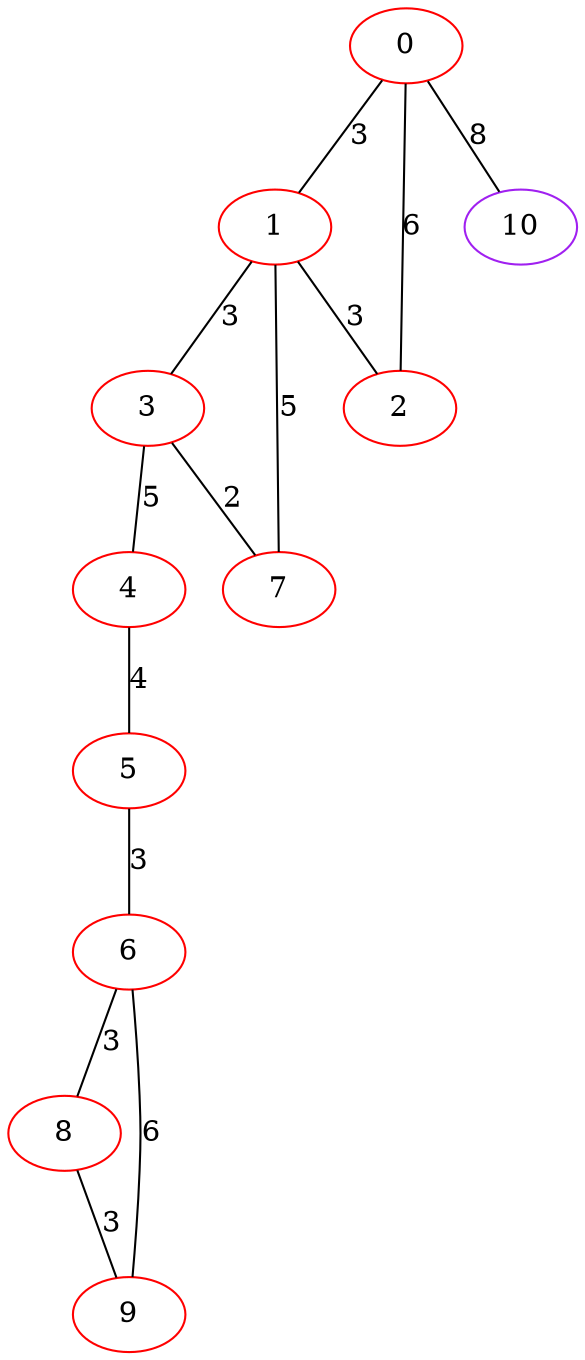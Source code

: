 graph "" {
0 [color=red, weight=1];
1 [color=red, weight=1];
2 [color=red, weight=1];
3 [color=red, weight=1];
4 [color=red, weight=1];
5 [color=red, weight=1];
6 [color=red, weight=1];
7 [color=red, weight=1];
8 [color=red, weight=1];
9 [color=red, weight=1];
10 [color=purple, weight=4];
0 -- 1  [key=0, label=3];
0 -- 2  [key=0, label=6];
0 -- 10  [key=0, label=8];
1 -- 2  [key=0, label=3];
1 -- 3  [key=0, label=3];
1 -- 7  [key=0, label=5];
3 -- 4  [key=0, label=5];
3 -- 7  [key=0, label=2];
4 -- 5  [key=0, label=4];
5 -- 6  [key=0, label=3];
6 -- 8  [key=0, label=3];
6 -- 9  [key=0, label=6];
8 -- 9  [key=0, label=3];
}
